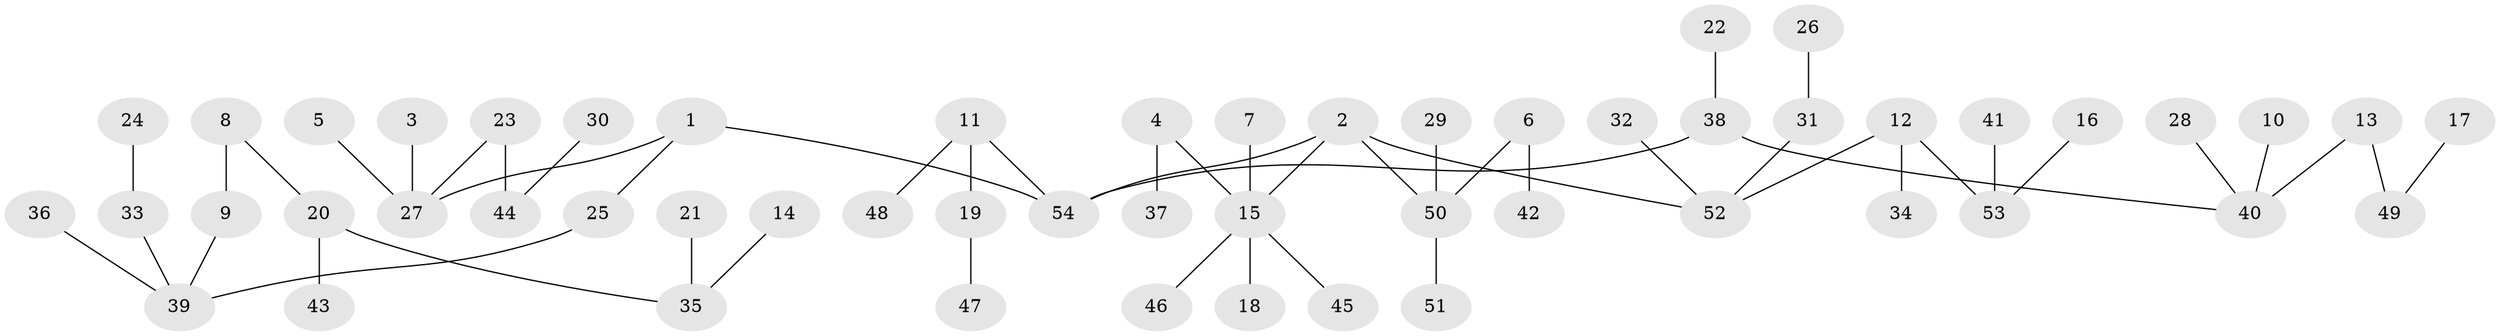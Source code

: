 // original degree distribution, {6: 0.028037383177570093, 3: 0.09345794392523364, 4: 0.04672897196261682, 8: 0.009345794392523364, 5: 0.056074766355140186, 1: 0.5420560747663551, 2: 0.22429906542056074}
// Generated by graph-tools (version 1.1) at 2025/02/03/09/25 03:02:20]
// undirected, 54 vertices, 53 edges
graph export_dot {
graph [start="1"]
  node [color=gray90,style=filled];
  1;
  2;
  3;
  4;
  5;
  6;
  7;
  8;
  9;
  10;
  11;
  12;
  13;
  14;
  15;
  16;
  17;
  18;
  19;
  20;
  21;
  22;
  23;
  24;
  25;
  26;
  27;
  28;
  29;
  30;
  31;
  32;
  33;
  34;
  35;
  36;
  37;
  38;
  39;
  40;
  41;
  42;
  43;
  44;
  45;
  46;
  47;
  48;
  49;
  50;
  51;
  52;
  53;
  54;
  1 -- 25 [weight=1.0];
  1 -- 27 [weight=1.0];
  1 -- 54 [weight=1.0];
  2 -- 15 [weight=1.0];
  2 -- 50 [weight=1.0];
  2 -- 52 [weight=1.0];
  2 -- 54 [weight=1.0];
  3 -- 27 [weight=1.0];
  4 -- 15 [weight=1.0];
  4 -- 37 [weight=1.0];
  5 -- 27 [weight=1.0];
  6 -- 42 [weight=1.0];
  6 -- 50 [weight=1.0];
  7 -- 15 [weight=1.0];
  8 -- 9 [weight=1.0];
  8 -- 20 [weight=1.0];
  9 -- 39 [weight=1.0];
  10 -- 40 [weight=1.0];
  11 -- 19 [weight=1.0];
  11 -- 48 [weight=1.0];
  11 -- 54 [weight=1.0];
  12 -- 34 [weight=1.0];
  12 -- 52 [weight=1.0];
  12 -- 53 [weight=1.0];
  13 -- 40 [weight=1.0];
  13 -- 49 [weight=1.0];
  14 -- 35 [weight=1.0];
  15 -- 18 [weight=1.0];
  15 -- 45 [weight=1.0];
  15 -- 46 [weight=1.0];
  16 -- 53 [weight=1.0];
  17 -- 49 [weight=1.0];
  19 -- 47 [weight=1.0];
  20 -- 35 [weight=1.0];
  20 -- 43 [weight=1.0];
  21 -- 35 [weight=1.0];
  22 -- 38 [weight=1.0];
  23 -- 27 [weight=1.0];
  23 -- 44 [weight=1.0];
  24 -- 33 [weight=1.0];
  25 -- 39 [weight=1.0];
  26 -- 31 [weight=1.0];
  28 -- 40 [weight=1.0];
  29 -- 50 [weight=1.0];
  30 -- 44 [weight=1.0];
  31 -- 52 [weight=1.0];
  32 -- 52 [weight=1.0];
  33 -- 39 [weight=1.0];
  36 -- 39 [weight=1.0];
  38 -- 40 [weight=1.0];
  38 -- 54 [weight=1.0];
  41 -- 53 [weight=1.0];
  50 -- 51 [weight=1.0];
}
